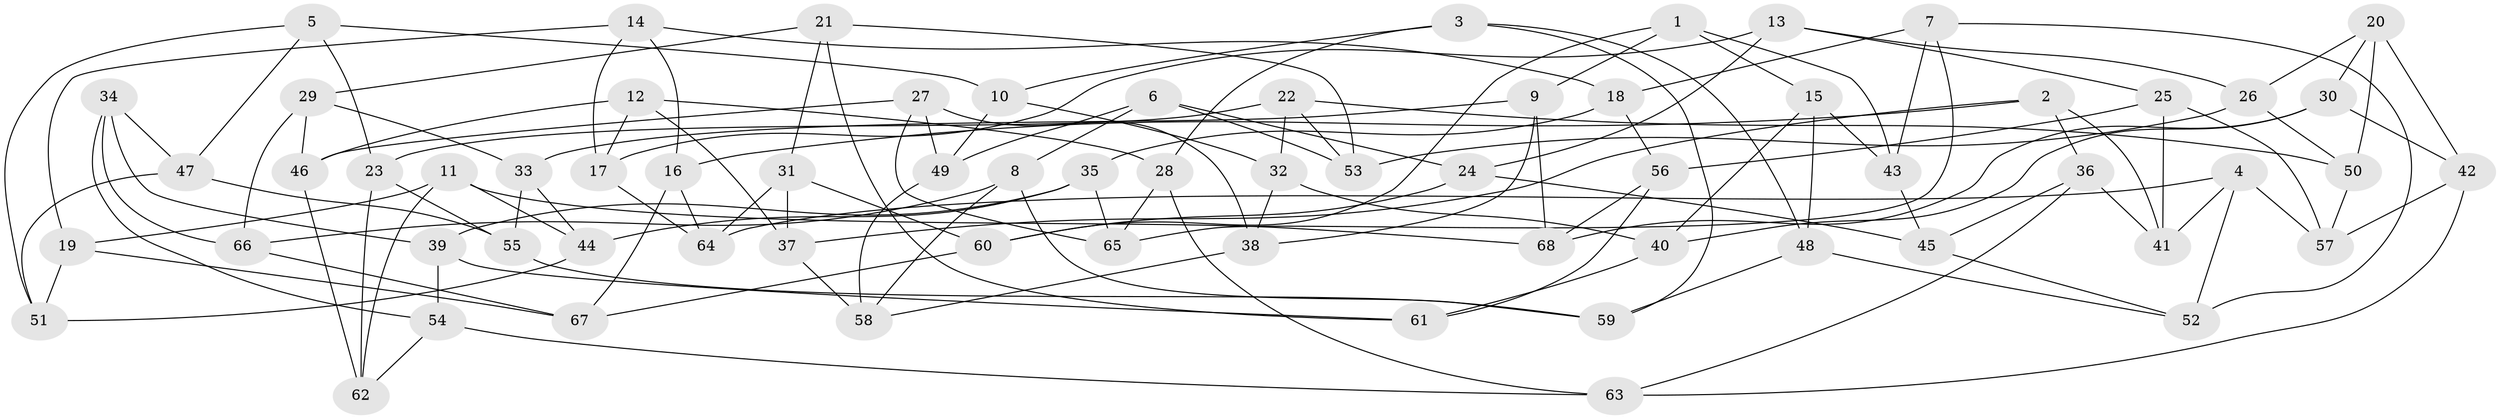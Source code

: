 // coarse degree distribution, {4: 0.2926829268292683, 5: 0.34146341463414637, 6: 0.2682926829268293, 3: 0.0975609756097561}
// Generated by graph-tools (version 1.1) at 2025/38/03/04/25 23:38:08]
// undirected, 68 vertices, 136 edges
graph export_dot {
  node [color=gray90,style=filled];
  1;
  2;
  3;
  4;
  5;
  6;
  7;
  8;
  9;
  10;
  11;
  12;
  13;
  14;
  15;
  16;
  17;
  18;
  19;
  20;
  21;
  22;
  23;
  24;
  25;
  26;
  27;
  28;
  29;
  30;
  31;
  32;
  33;
  34;
  35;
  36;
  37;
  38;
  39;
  40;
  41;
  42;
  43;
  44;
  45;
  46;
  47;
  48;
  49;
  50;
  51;
  52;
  53;
  54;
  55;
  56;
  57;
  58;
  59;
  60;
  61;
  62;
  63;
  64;
  65;
  66;
  67;
  68;
  1 -- 9;
  1 -- 15;
  1 -- 43;
  1 -- 60;
  2 -- 37;
  2 -- 41;
  2 -- 36;
  2 -- 16;
  3 -- 59;
  3 -- 28;
  3 -- 10;
  3 -- 48;
  4 -- 41;
  4 -- 52;
  4 -- 57;
  4 -- 64;
  5 -- 10;
  5 -- 23;
  5 -- 51;
  5 -- 47;
  6 -- 49;
  6 -- 53;
  6 -- 8;
  6 -- 24;
  7 -- 43;
  7 -- 52;
  7 -- 65;
  7 -- 18;
  8 -- 59;
  8 -- 58;
  8 -- 66;
  9 -- 38;
  9 -- 68;
  9 -- 33;
  10 -- 32;
  10 -- 49;
  11 -- 68;
  11 -- 62;
  11 -- 19;
  11 -- 44;
  12 -- 28;
  12 -- 17;
  12 -- 46;
  12 -- 37;
  13 -- 24;
  13 -- 25;
  13 -- 17;
  13 -- 26;
  14 -- 19;
  14 -- 16;
  14 -- 17;
  14 -- 18;
  15 -- 40;
  15 -- 48;
  15 -- 43;
  16 -- 64;
  16 -- 67;
  17 -- 64;
  18 -- 56;
  18 -- 35;
  19 -- 51;
  19 -- 67;
  20 -- 30;
  20 -- 42;
  20 -- 50;
  20 -- 26;
  21 -- 61;
  21 -- 29;
  21 -- 53;
  21 -- 31;
  22 -- 50;
  22 -- 32;
  22 -- 53;
  22 -- 23;
  23 -- 62;
  23 -- 55;
  24 -- 60;
  24 -- 45;
  25 -- 41;
  25 -- 57;
  25 -- 56;
  26 -- 50;
  26 -- 53;
  27 -- 65;
  27 -- 49;
  27 -- 46;
  27 -- 38;
  28 -- 63;
  28 -- 65;
  29 -- 66;
  29 -- 46;
  29 -- 33;
  30 -- 40;
  30 -- 68;
  30 -- 42;
  31 -- 37;
  31 -- 64;
  31 -- 60;
  32 -- 38;
  32 -- 40;
  33 -- 44;
  33 -- 55;
  34 -- 66;
  34 -- 54;
  34 -- 47;
  34 -- 39;
  35 -- 44;
  35 -- 65;
  35 -- 39;
  36 -- 63;
  36 -- 41;
  36 -- 45;
  37 -- 58;
  38 -- 58;
  39 -- 54;
  39 -- 61;
  40 -- 61;
  42 -- 57;
  42 -- 63;
  43 -- 45;
  44 -- 51;
  45 -- 52;
  46 -- 62;
  47 -- 51;
  47 -- 55;
  48 -- 59;
  48 -- 52;
  49 -- 58;
  50 -- 57;
  54 -- 62;
  54 -- 63;
  55 -- 59;
  56 -- 68;
  56 -- 61;
  60 -- 67;
  66 -- 67;
}
